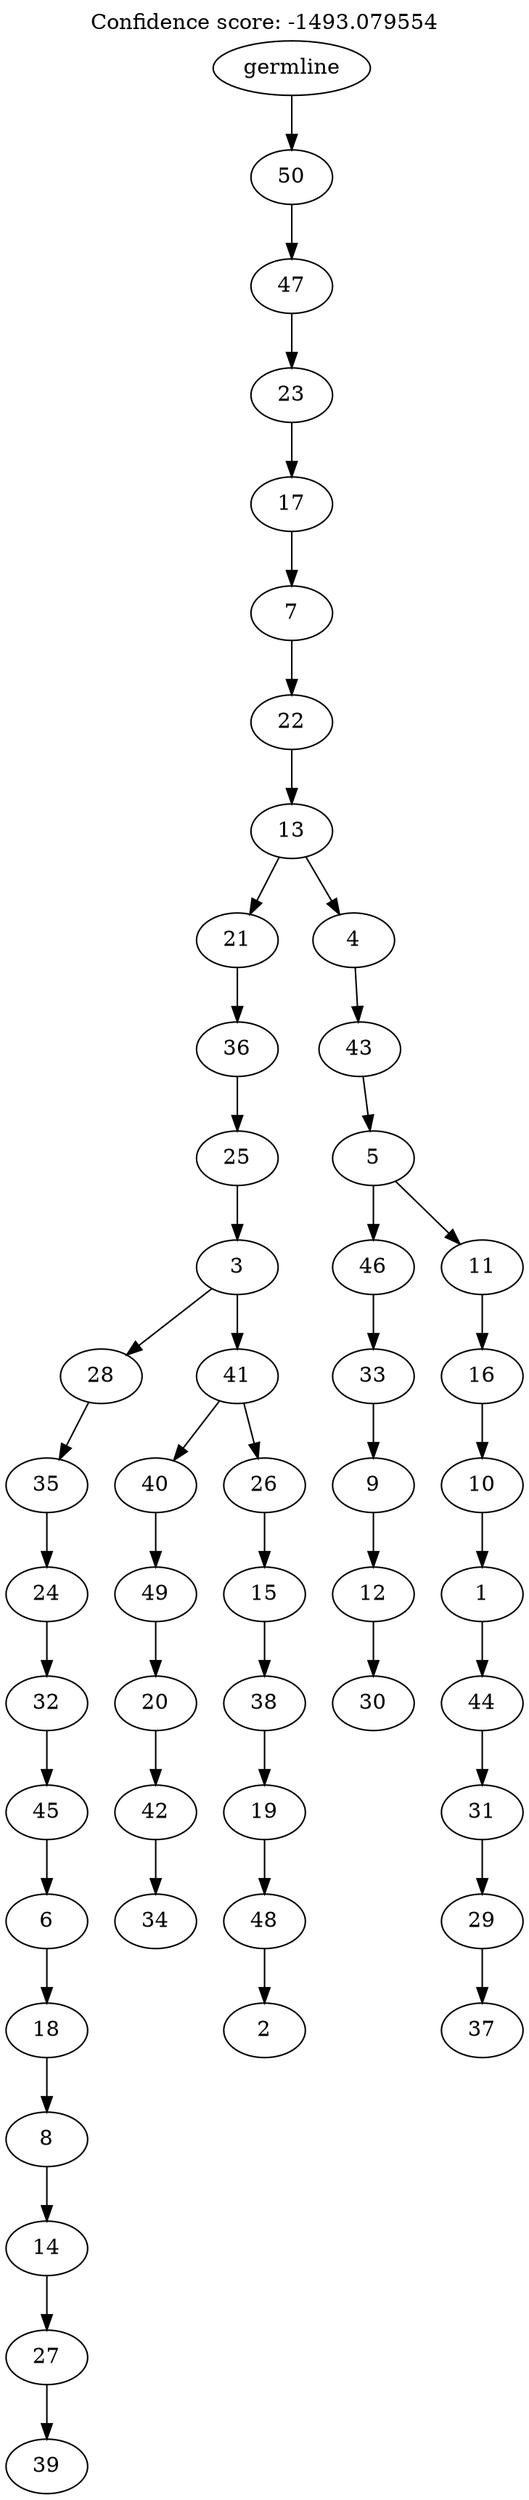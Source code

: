 digraph g {
	"49" -> "50";
	"50" [label="39"];
	"48" -> "49";
	"49" [label="27"];
	"47" -> "48";
	"48" [label="14"];
	"46" -> "47";
	"47" [label="8"];
	"45" -> "46";
	"46" [label="18"];
	"44" -> "45";
	"45" [label="6"];
	"43" -> "44";
	"44" [label="45"];
	"42" -> "43";
	"43" [label="32"];
	"41" -> "42";
	"42" [label="24"];
	"40" -> "41";
	"41" [label="35"];
	"38" -> "39";
	"39" [label="34"];
	"37" -> "38";
	"38" [label="42"];
	"36" -> "37";
	"37" [label="20"];
	"35" -> "36";
	"36" [label="49"];
	"33" -> "34";
	"34" [label="2"];
	"32" -> "33";
	"33" [label="48"];
	"31" -> "32";
	"32" [label="19"];
	"30" -> "31";
	"31" [label="38"];
	"29" -> "30";
	"30" [label="15"];
	"28" -> "29";
	"29" [label="26"];
	"28" -> "35";
	"35" [label="40"];
	"27" -> "28";
	"28" [label="41"];
	"27" -> "40";
	"40" [label="28"];
	"26" -> "27";
	"27" [label="3"];
	"25" -> "26";
	"26" [label="25"];
	"24" -> "25";
	"25" [label="36"];
	"22" -> "23";
	"23" [label="30"];
	"21" -> "22";
	"22" [label="12"];
	"20" -> "21";
	"21" [label="9"];
	"19" -> "20";
	"20" [label="33"];
	"17" -> "18";
	"18" [label="37"];
	"16" -> "17";
	"17" [label="29"];
	"15" -> "16";
	"16" [label="31"];
	"14" -> "15";
	"15" [label="44"];
	"13" -> "14";
	"14" [label="1"];
	"12" -> "13";
	"13" [label="10"];
	"11" -> "12";
	"12" [label="16"];
	"10" -> "11";
	"11" [label="11"];
	"10" -> "19";
	"19" [label="46"];
	"9" -> "10";
	"10" [label="5"];
	"8" -> "9";
	"9" [label="43"];
	"7" -> "8";
	"8" [label="4"];
	"7" -> "24";
	"24" [label="21"];
	"6" -> "7";
	"7" [label="13"];
	"5" -> "6";
	"6" [label="22"];
	"4" -> "5";
	"5" [label="7"];
	"3" -> "4";
	"4" [label="17"];
	"2" -> "3";
	"3" [label="23"];
	"1" -> "2";
	"2" [label="47"];
	"0" -> "1";
	"1" [label="50"];
	"0" [label="germline"];
	labelloc="t";
	label="Confidence score: -1493.079554";
}
